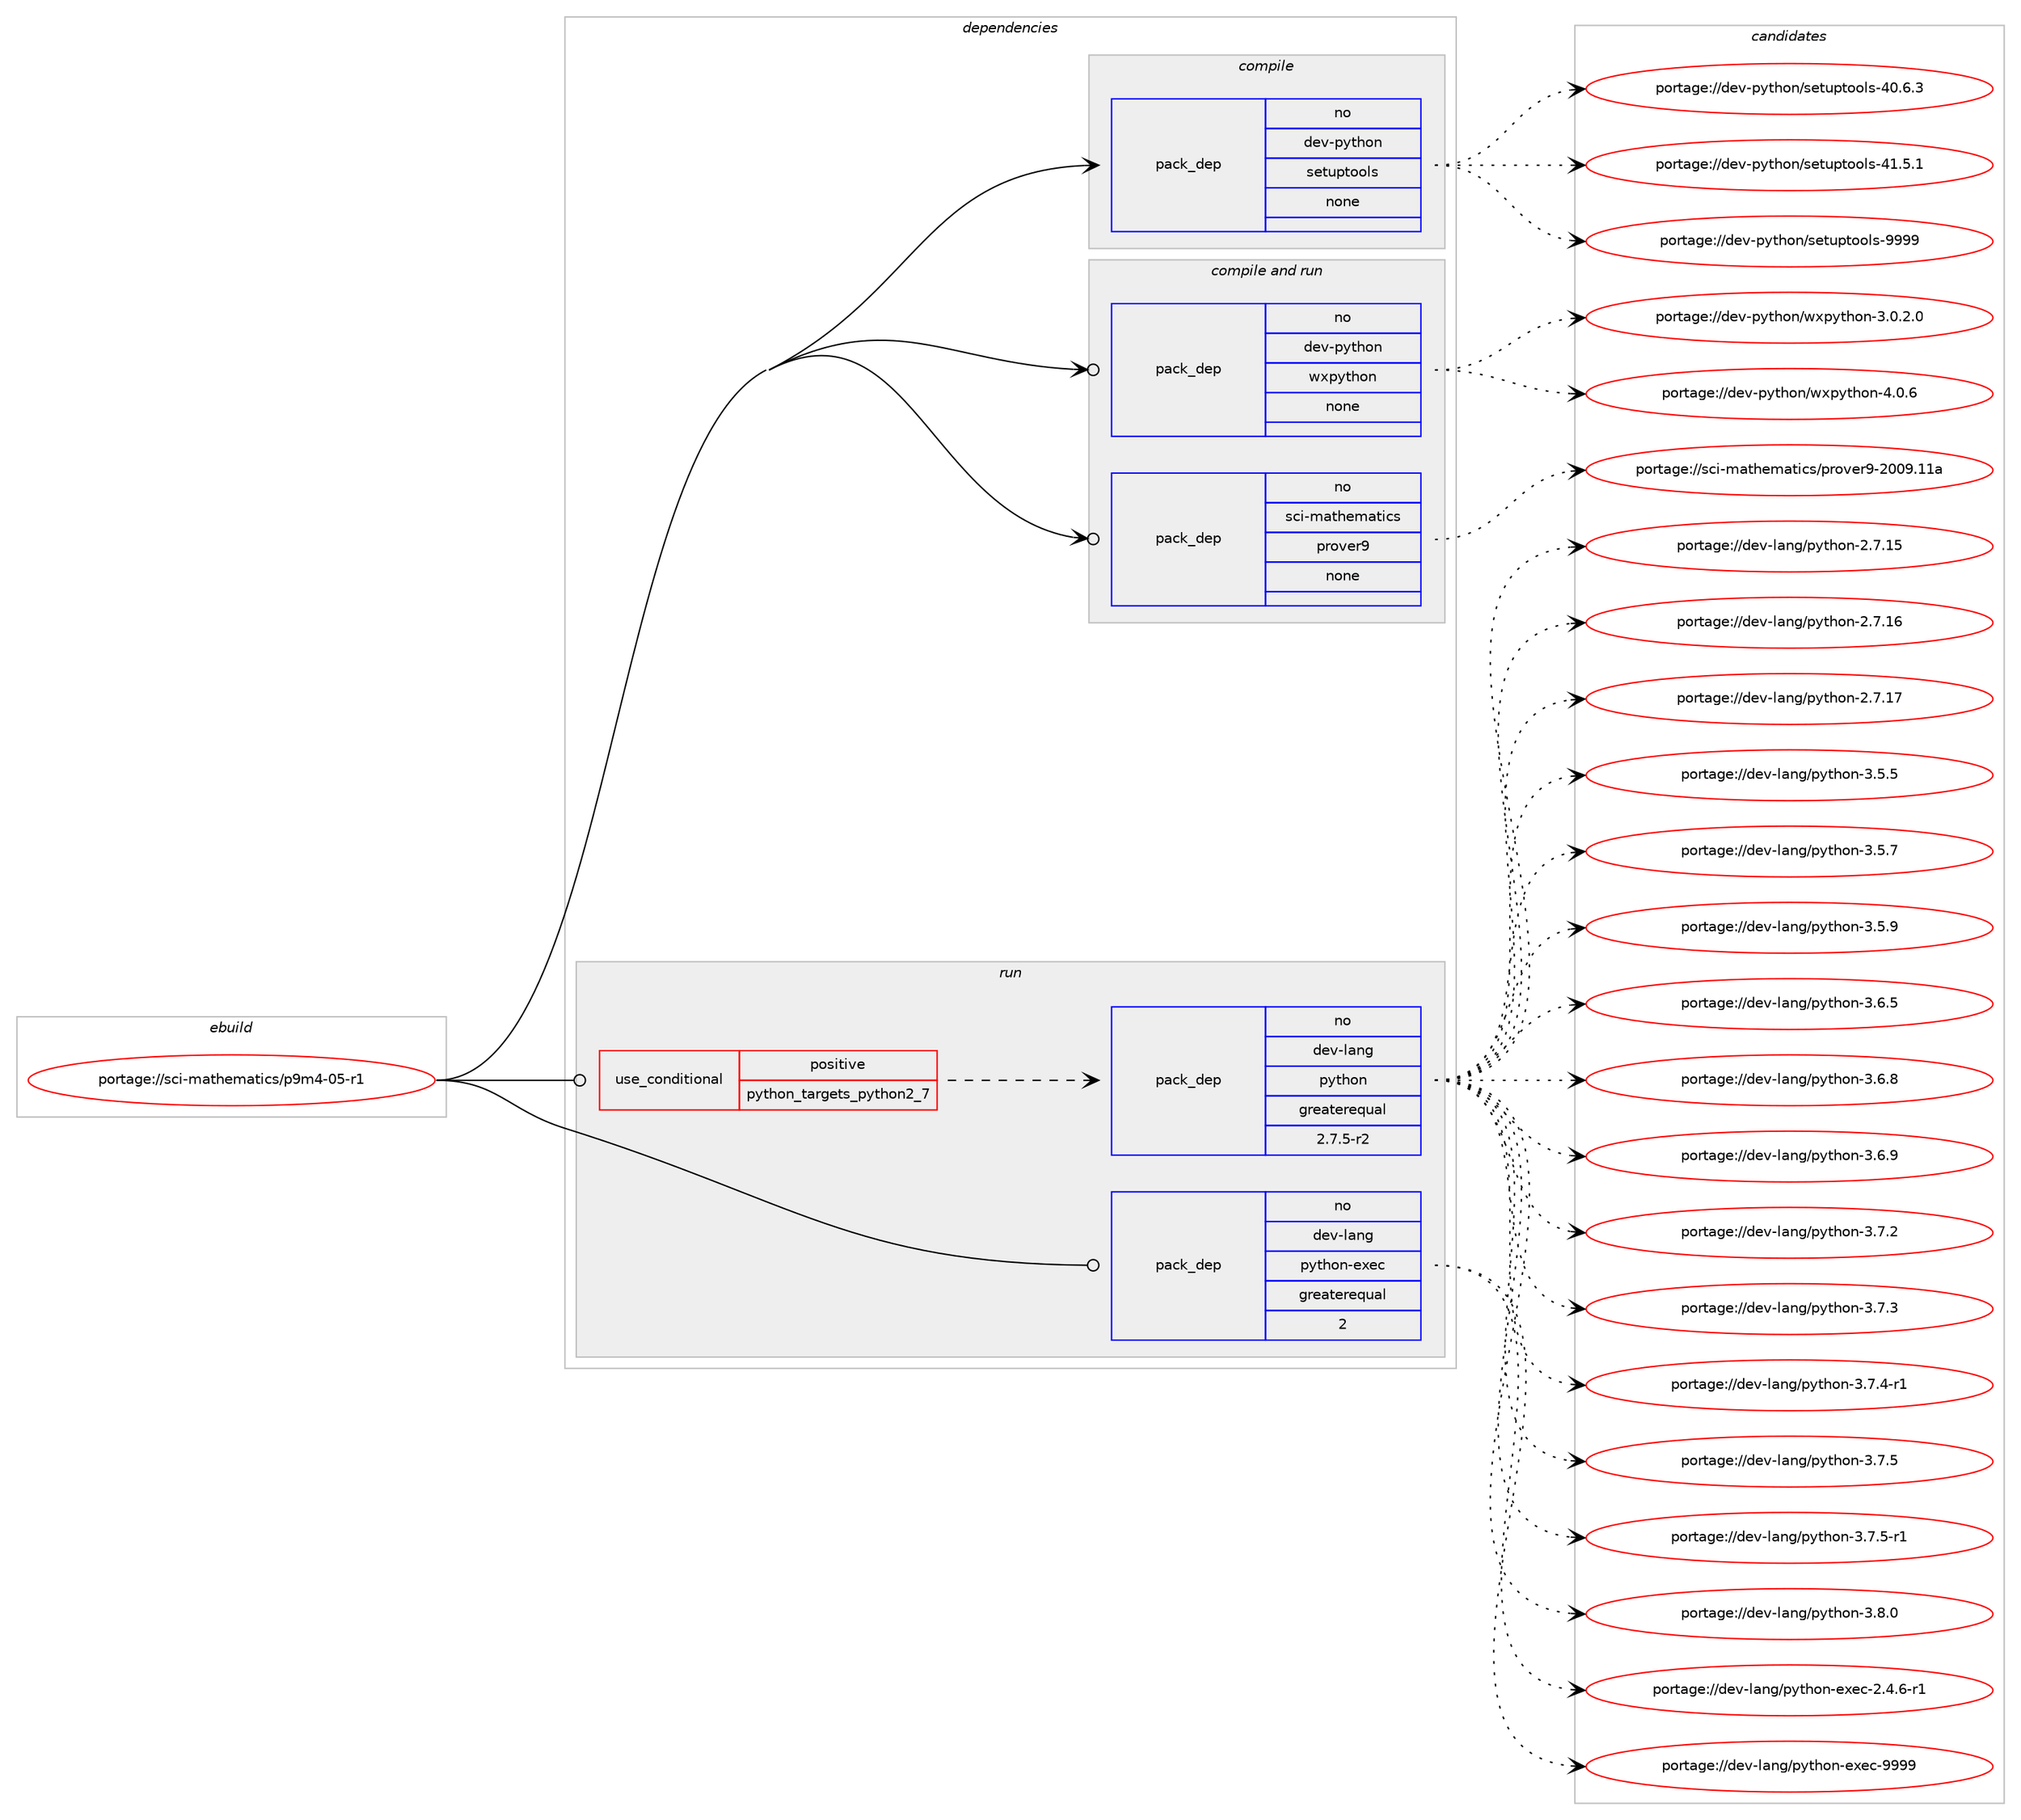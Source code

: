 digraph prolog {

# *************
# Graph options
# *************

newrank=true;
concentrate=true;
compound=true;
graph [rankdir=LR,fontname=Helvetica,fontsize=10,ranksep=1.5];#, ranksep=2.5, nodesep=0.2];
edge  [arrowhead=vee];
node  [fontname=Helvetica,fontsize=10];

# **********
# The ebuild
# **********

subgraph cluster_leftcol {
color=gray;
rank=same;
label=<<i>ebuild</i>>;
id [label="portage://sci-mathematics/p9m4-05-r1", color=red, width=4, href="../sci-mathematics/p9m4-05-r1.svg"];
}

# ****************
# The dependencies
# ****************

subgraph cluster_midcol {
color=gray;
label=<<i>dependencies</i>>;
subgraph cluster_compile {
fillcolor="#eeeeee";
style=filled;
label=<<i>compile</i>>;
subgraph pack290557 {
dependency395072 [label=<<TABLE BORDER="0" CELLBORDER="1" CELLSPACING="0" CELLPADDING="4" WIDTH="220"><TR><TD ROWSPAN="6" CELLPADDING="30">pack_dep</TD></TR><TR><TD WIDTH="110">no</TD></TR><TR><TD>dev-python</TD></TR><TR><TD>setuptools</TD></TR><TR><TD>none</TD></TR><TR><TD></TD></TR></TABLE>>, shape=none, color=blue];
}
id:e -> dependency395072:w [weight=20,style="solid",arrowhead="vee"];
}
subgraph cluster_compileandrun {
fillcolor="#eeeeee";
style=filled;
label=<<i>compile and run</i>>;
subgraph pack290558 {
dependency395073 [label=<<TABLE BORDER="0" CELLBORDER="1" CELLSPACING="0" CELLPADDING="4" WIDTH="220"><TR><TD ROWSPAN="6" CELLPADDING="30">pack_dep</TD></TR><TR><TD WIDTH="110">no</TD></TR><TR><TD>dev-python</TD></TR><TR><TD>wxpython</TD></TR><TR><TD>none</TD></TR><TR><TD></TD></TR></TABLE>>, shape=none, color=blue];
}
id:e -> dependency395073:w [weight=20,style="solid",arrowhead="odotvee"];
subgraph pack290559 {
dependency395074 [label=<<TABLE BORDER="0" CELLBORDER="1" CELLSPACING="0" CELLPADDING="4" WIDTH="220"><TR><TD ROWSPAN="6" CELLPADDING="30">pack_dep</TD></TR><TR><TD WIDTH="110">no</TD></TR><TR><TD>sci-mathematics</TD></TR><TR><TD>prover9</TD></TR><TR><TD>none</TD></TR><TR><TD></TD></TR></TABLE>>, shape=none, color=blue];
}
id:e -> dependency395074:w [weight=20,style="solid",arrowhead="odotvee"];
}
subgraph cluster_run {
fillcolor="#eeeeee";
style=filled;
label=<<i>run</i>>;
subgraph cond97795 {
dependency395075 [label=<<TABLE BORDER="0" CELLBORDER="1" CELLSPACING="0" CELLPADDING="4"><TR><TD ROWSPAN="3" CELLPADDING="10">use_conditional</TD></TR><TR><TD>positive</TD></TR><TR><TD>python_targets_python2_7</TD></TR></TABLE>>, shape=none, color=red];
subgraph pack290560 {
dependency395076 [label=<<TABLE BORDER="0" CELLBORDER="1" CELLSPACING="0" CELLPADDING="4" WIDTH="220"><TR><TD ROWSPAN="6" CELLPADDING="30">pack_dep</TD></TR><TR><TD WIDTH="110">no</TD></TR><TR><TD>dev-lang</TD></TR><TR><TD>python</TD></TR><TR><TD>greaterequal</TD></TR><TR><TD>2.7.5-r2</TD></TR></TABLE>>, shape=none, color=blue];
}
dependency395075:e -> dependency395076:w [weight=20,style="dashed",arrowhead="vee"];
}
id:e -> dependency395075:w [weight=20,style="solid",arrowhead="odot"];
subgraph pack290561 {
dependency395077 [label=<<TABLE BORDER="0" CELLBORDER="1" CELLSPACING="0" CELLPADDING="4" WIDTH="220"><TR><TD ROWSPAN="6" CELLPADDING="30">pack_dep</TD></TR><TR><TD WIDTH="110">no</TD></TR><TR><TD>dev-lang</TD></TR><TR><TD>python-exec</TD></TR><TR><TD>greaterequal</TD></TR><TR><TD>2</TD></TR></TABLE>>, shape=none, color=blue];
}
id:e -> dependency395077:w [weight=20,style="solid",arrowhead="odot"];
}
}

# **************
# The candidates
# **************

subgraph cluster_choices {
rank=same;
color=gray;
label=<<i>candidates</i>>;

subgraph choice290557 {
color=black;
nodesep=1;
choiceportage100101118451121211161041111104711510111611711211611111110811545524846544651 [label="portage://dev-python/setuptools-40.6.3", color=red, width=4,href="../dev-python/setuptools-40.6.3.svg"];
choiceportage100101118451121211161041111104711510111611711211611111110811545524946534649 [label="portage://dev-python/setuptools-41.5.1", color=red, width=4,href="../dev-python/setuptools-41.5.1.svg"];
choiceportage10010111845112121116104111110471151011161171121161111111081154557575757 [label="portage://dev-python/setuptools-9999", color=red, width=4,href="../dev-python/setuptools-9999.svg"];
dependency395072:e -> choiceportage100101118451121211161041111104711510111611711211611111110811545524846544651:w [style=dotted,weight="100"];
dependency395072:e -> choiceportage100101118451121211161041111104711510111611711211611111110811545524946534649:w [style=dotted,weight="100"];
dependency395072:e -> choiceportage10010111845112121116104111110471151011161171121161111111081154557575757:w [style=dotted,weight="100"];
}
subgraph choice290558 {
color=black;
nodesep=1;
choiceportage10010111845112121116104111110471191201121211161041111104551464846504648 [label="portage://dev-python/wxpython-3.0.2.0", color=red, width=4,href="../dev-python/wxpython-3.0.2.0.svg"];
choiceportage1001011184511212111610411111047119120112121116104111110455246484654 [label="portage://dev-python/wxpython-4.0.6", color=red, width=4,href="../dev-python/wxpython-4.0.6.svg"];
dependency395073:e -> choiceportage10010111845112121116104111110471191201121211161041111104551464846504648:w [style=dotted,weight="100"];
dependency395073:e -> choiceportage1001011184511212111610411111047119120112121116104111110455246484654:w [style=dotted,weight="100"];
}
subgraph choice290559 {
color=black;
nodesep=1;
choiceportage11599105451099711610410110997116105991154711211411111810111457455048485746494997 [label="portage://sci-mathematics/prover9-2009.11a", color=red, width=4,href="../sci-mathematics/prover9-2009.11a.svg"];
dependency395074:e -> choiceportage11599105451099711610410110997116105991154711211411111810111457455048485746494997:w [style=dotted,weight="100"];
}
subgraph choice290560 {
color=black;
nodesep=1;
choiceportage10010111845108971101034711212111610411111045504655464953 [label="portage://dev-lang/python-2.7.15", color=red, width=4,href="../dev-lang/python-2.7.15.svg"];
choiceportage10010111845108971101034711212111610411111045504655464954 [label="portage://dev-lang/python-2.7.16", color=red, width=4,href="../dev-lang/python-2.7.16.svg"];
choiceportage10010111845108971101034711212111610411111045504655464955 [label="portage://dev-lang/python-2.7.17", color=red, width=4,href="../dev-lang/python-2.7.17.svg"];
choiceportage100101118451089711010347112121116104111110455146534653 [label="portage://dev-lang/python-3.5.5", color=red, width=4,href="../dev-lang/python-3.5.5.svg"];
choiceportage100101118451089711010347112121116104111110455146534655 [label="portage://dev-lang/python-3.5.7", color=red, width=4,href="../dev-lang/python-3.5.7.svg"];
choiceportage100101118451089711010347112121116104111110455146534657 [label="portage://dev-lang/python-3.5.9", color=red, width=4,href="../dev-lang/python-3.5.9.svg"];
choiceportage100101118451089711010347112121116104111110455146544653 [label="portage://dev-lang/python-3.6.5", color=red, width=4,href="../dev-lang/python-3.6.5.svg"];
choiceportage100101118451089711010347112121116104111110455146544656 [label="portage://dev-lang/python-3.6.8", color=red, width=4,href="../dev-lang/python-3.6.8.svg"];
choiceportage100101118451089711010347112121116104111110455146544657 [label="portage://dev-lang/python-3.6.9", color=red, width=4,href="../dev-lang/python-3.6.9.svg"];
choiceportage100101118451089711010347112121116104111110455146554650 [label="portage://dev-lang/python-3.7.2", color=red, width=4,href="../dev-lang/python-3.7.2.svg"];
choiceportage100101118451089711010347112121116104111110455146554651 [label="portage://dev-lang/python-3.7.3", color=red, width=4,href="../dev-lang/python-3.7.3.svg"];
choiceportage1001011184510897110103471121211161041111104551465546524511449 [label="portage://dev-lang/python-3.7.4-r1", color=red, width=4,href="../dev-lang/python-3.7.4-r1.svg"];
choiceportage100101118451089711010347112121116104111110455146554653 [label="portage://dev-lang/python-3.7.5", color=red, width=4,href="../dev-lang/python-3.7.5.svg"];
choiceportage1001011184510897110103471121211161041111104551465546534511449 [label="portage://dev-lang/python-3.7.5-r1", color=red, width=4,href="../dev-lang/python-3.7.5-r1.svg"];
choiceportage100101118451089711010347112121116104111110455146564648 [label="portage://dev-lang/python-3.8.0", color=red, width=4,href="../dev-lang/python-3.8.0.svg"];
dependency395076:e -> choiceportage10010111845108971101034711212111610411111045504655464953:w [style=dotted,weight="100"];
dependency395076:e -> choiceportage10010111845108971101034711212111610411111045504655464954:w [style=dotted,weight="100"];
dependency395076:e -> choiceportage10010111845108971101034711212111610411111045504655464955:w [style=dotted,weight="100"];
dependency395076:e -> choiceportage100101118451089711010347112121116104111110455146534653:w [style=dotted,weight="100"];
dependency395076:e -> choiceportage100101118451089711010347112121116104111110455146534655:w [style=dotted,weight="100"];
dependency395076:e -> choiceportage100101118451089711010347112121116104111110455146534657:w [style=dotted,weight="100"];
dependency395076:e -> choiceportage100101118451089711010347112121116104111110455146544653:w [style=dotted,weight="100"];
dependency395076:e -> choiceportage100101118451089711010347112121116104111110455146544656:w [style=dotted,weight="100"];
dependency395076:e -> choiceportage100101118451089711010347112121116104111110455146544657:w [style=dotted,weight="100"];
dependency395076:e -> choiceportage100101118451089711010347112121116104111110455146554650:w [style=dotted,weight="100"];
dependency395076:e -> choiceportage100101118451089711010347112121116104111110455146554651:w [style=dotted,weight="100"];
dependency395076:e -> choiceportage1001011184510897110103471121211161041111104551465546524511449:w [style=dotted,weight="100"];
dependency395076:e -> choiceportage100101118451089711010347112121116104111110455146554653:w [style=dotted,weight="100"];
dependency395076:e -> choiceportage1001011184510897110103471121211161041111104551465546534511449:w [style=dotted,weight="100"];
dependency395076:e -> choiceportage100101118451089711010347112121116104111110455146564648:w [style=dotted,weight="100"];
}
subgraph choice290561 {
color=black;
nodesep=1;
choiceportage10010111845108971101034711212111610411111045101120101994550465246544511449 [label="portage://dev-lang/python-exec-2.4.6-r1", color=red, width=4,href="../dev-lang/python-exec-2.4.6-r1.svg"];
choiceportage10010111845108971101034711212111610411111045101120101994557575757 [label="portage://dev-lang/python-exec-9999", color=red, width=4,href="../dev-lang/python-exec-9999.svg"];
dependency395077:e -> choiceportage10010111845108971101034711212111610411111045101120101994550465246544511449:w [style=dotted,weight="100"];
dependency395077:e -> choiceportage10010111845108971101034711212111610411111045101120101994557575757:w [style=dotted,weight="100"];
}
}

}
